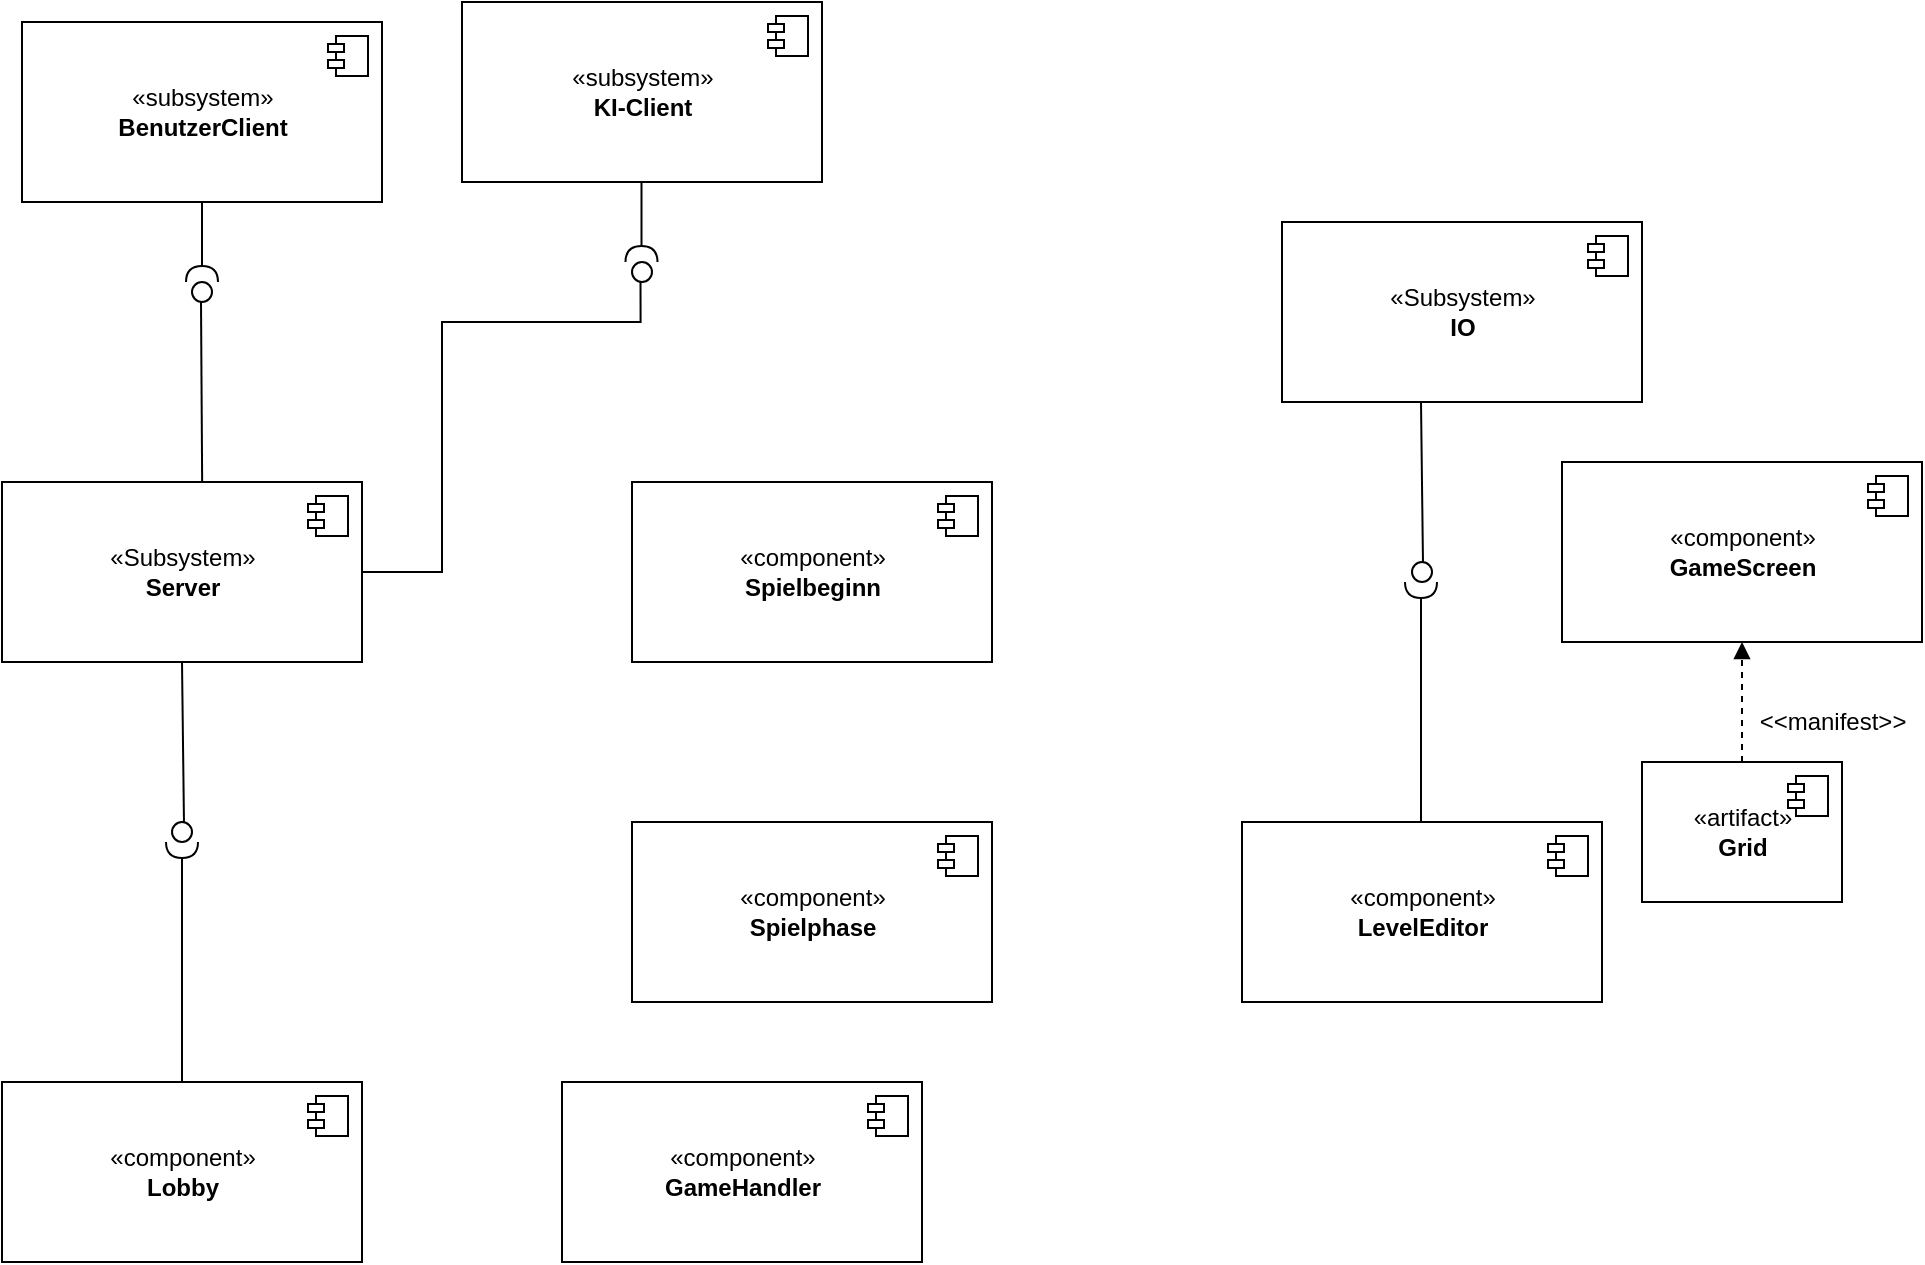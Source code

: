 <mxfile version="12.5.8"><diagram id="fUma9drRzdT3G1KJNmTl" name="Page-1"><mxGraphModel dx="879" dy="1798" grid="1" gridSize="10" guides="1" tooltips="1" connect="1" arrows="1" fold="1" page="1" pageScale="1" pageWidth="827" pageHeight="1169" math="0" shadow="0"><root><mxCell id="0"/><mxCell id="1" parent="0"/><mxCell id="5hgC_lyZr_UjL2uD7a7r-18" value="«Subsystem»&lt;br&gt;&lt;b&gt;Server&lt;/b&gt;" style="html=1;" vertex="1" parent="1"><mxGeometry x="20" y="20" width="180" height="90" as="geometry"/></mxCell><mxCell id="5hgC_lyZr_UjL2uD7a7r-19" value="" style="shape=component;jettyWidth=8;jettyHeight=4;" vertex="1" parent="5hgC_lyZr_UjL2uD7a7r-18"><mxGeometry x="1" width="20" height="20" relative="1" as="geometry"><mxPoint x="-27" y="7" as="offset"/></mxGeometry></mxCell><mxCell id="5hgC_lyZr_UjL2uD7a7r-20" value="«component»&lt;br&gt;&lt;b&gt;Lobby&lt;/b&gt;" style="html=1;" vertex="1" parent="1"><mxGeometry x="20" y="320" width="180" height="90" as="geometry"/></mxCell><mxCell id="5hgC_lyZr_UjL2uD7a7r-21" value="" style="shape=component;jettyWidth=8;jettyHeight=4;" vertex="1" parent="5hgC_lyZr_UjL2uD7a7r-20"><mxGeometry x="1" width="20" height="20" relative="1" as="geometry"><mxPoint x="-27" y="7" as="offset"/></mxGeometry></mxCell><mxCell id="5hgC_lyZr_UjL2uD7a7r-34" value="«Subsystem»&lt;br&gt;&lt;b&gt;IO&lt;/b&gt;" style="html=1;" vertex="1" parent="1"><mxGeometry x="660" y="-110" width="180" height="90" as="geometry"/></mxCell><mxCell id="5hgC_lyZr_UjL2uD7a7r-35" value="" style="shape=component;jettyWidth=8;jettyHeight=4;" vertex="1" parent="5hgC_lyZr_UjL2uD7a7r-34"><mxGeometry x="1" width="20" height="20" relative="1" as="geometry"><mxPoint x="-27" y="7" as="offset"/></mxGeometry></mxCell><mxCell id="5hgC_lyZr_UjL2uD7a7r-36" value="«component»&lt;br&gt;&lt;b&gt;LevelEditor&lt;/b&gt;" style="html=1;" vertex="1" parent="1"><mxGeometry x="640" y="190" width="180" height="90" as="geometry"/></mxCell><mxCell id="5hgC_lyZr_UjL2uD7a7r-37" value="" style="shape=component;jettyWidth=8;jettyHeight=4;" vertex="1" parent="5hgC_lyZr_UjL2uD7a7r-36"><mxGeometry x="1" width="20" height="20" relative="1" as="geometry"><mxPoint x="-27" y="7" as="offset"/></mxGeometry></mxCell><mxCell id="5hgC_lyZr_UjL2uD7a7r-38" value="" style="rounded=0;orthogonalLoop=1;jettySize=auto;html=1;endArrow=none;endFill=0;exitX=0.5;exitY=1;exitDx=0;exitDy=0;entryX=0.6;entryY=0.1;entryDx=0;entryDy=0;entryPerimeter=0;" edge="1" target="5hgC_lyZr_UjL2uD7a7r-40" parent="1" source="5hgC_lyZr_UjL2uD7a7r-18"><mxGeometry relative="1" as="geometry"><mxPoint x="90" y="195" as="sourcePoint"/><mxPoint x="105" y="195" as="targetPoint"/></mxGeometry></mxCell><mxCell id="5hgC_lyZr_UjL2uD7a7r-39" value="" style="rounded=0;orthogonalLoop=1;jettySize=auto;html=1;endArrow=halfCircle;endFill=0;endSize=6;strokeWidth=1;exitX=0.5;exitY=0;exitDx=0;exitDy=0;" edge="1" parent="1" source="5hgC_lyZr_UjL2uD7a7r-20"><mxGeometry relative="1" as="geometry"><mxPoint x="340" y="214.5" as="sourcePoint"/><mxPoint x="110" y="200" as="targetPoint"/><Array as="points"/></mxGeometry></mxCell><mxCell id="5hgC_lyZr_UjL2uD7a7r-40" value="" style="ellipse;whiteSpace=wrap;html=1;fontFamily=Helvetica;fontSize=12;fontColor=#000000;align=center;strokeColor=#000000;fillColor=#ffffff;points=[];aspect=fixed;resizable=0;" vertex="1" parent="1"><mxGeometry x="105" y="190" width="10" height="10" as="geometry"/></mxCell><mxCell id="5hgC_lyZr_UjL2uD7a7r-44" value="" style="rounded=0;orthogonalLoop=1;jettySize=auto;html=1;endArrow=none;endFill=0;exitX=0.5;exitY=1;exitDx=0;exitDy=0;entryX=0.6;entryY=0.1;entryDx=0;entryDy=0;entryPerimeter=0;" edge="1" parent="1"><mxGeometry relative="1" as="geometry"><mxPoint x="729.5" y="-20" as="sourcePoint"/><mxPoint x="730.5" y="61" as="targetPoint"/></mxGeometry></mxCell><mxCell id="5hgC_lyZr_UjL2uD7a7r-45" value="" style="rounded=0;orthogonalLoop=1;jettySize=auto;html=1;endArrow=halfCircle;endFill=0;endSize=6;strokeWidth=1;exitX=0.5;exitY=0;exitDx=0;exitDy=0;" edge="1" parent="1"><mxGeometry relative="1" as="geometry"><mxPoint x="729.5" y="190" as="sourcePoint"/><mxPoint x="729.5" y="70" as="targetPoint"/><Array as="points"/></mxGeometry></mxCell><mxCell id="5hgC_lyZr_UjL2uD7a7r-46" value="" style="ellipse;whiteSpace=wrap;html=1;fontFamily=Helvetica;fontSize=12;fontColor=#000000;align=center;strokeColor=#000000;fillColor=#ffffff;points=[];aspect=fixed;resizable=0;" vertex="1" parent="1"><mxGeometry x="725" y="60" width="10" height="10" as="geometry"/></mxCell><mxCell id="5hgC_lyZr_UjL2uD7a7r-51" value="«component»&lt;br&gt;&lt;b&gt;GameScreen&lt;/b&gt;" style="html=1;" vertex="1" parent="1"><mxGeometry x="800" y="10" width="180" height="90" as="geometry"/></mxCell><mxCell id="5hgC_lyZr_UjL2uD7a7r-52" value="" style="shape=component;jettyWidth=8;jettyHeight=4;" vertex="1" parent="5hgC_lyZr_UjL2uD7a7r-51"><mxGeometry x="1" width="20" height="20" relative="1" as="geometry"><mxPoint x="-27" y="7" as="offset"/></mxGeometry></mxCell><mxCell id="5hgC_lyZr_UjL2uD7a7r-55" style="edgeStyle=orthogonalEdgeStyle;rounded=0;orthogonalLoop=1;jettySize=auto;html=1;entryX=0.5;entryY=1;entryDx=0;entryDy=0;startArrow=none;startFill=0;endArrow=block;endFill=1;dashed=1;" edge="1" parent="1" source="5hgC_lyZr_UjL2uD7a7r-53" target="5hgC_lyZr_UjL2uD7a7r-51"><mxGeometry relative="1" as="geometry"/></mxCell><mxCell id="5hgC_lyZr_UjL2uD7a7r-53" value="«artifact»&lt;br&gt;&lt;b&gt;Grid&lt;/b&gt;" style="html=1;" vertex="1" parent="1"><mxGeometry x="840" y="160" width="100" height="70" as="geometry"/></mxCell><mxCell id="5hgC_lyZr_UjL2uD7a7r-54" value="" style="shape=component;jettyWidth=8;jettyHeight=4;" vertex="1" parent="5hgC_lyZr_UjL2uD7a7r-53"><mxGeometry x="1" width="20" height="20" relative="1" as="geometry"><mxPoint x="-27" y="7" as="offset"/></mxGeometry></mxCell><mxCell id="5hgC_lyZr_UjL2uD7a7r-56" value="&amp;lt;&amp;lt;manifest&amp;gt;&amp;gt;" style="text;html=1;align=center;verticalAlign=middle;resizable=0;points=[];autosize=1;" vertex="1" parent="1"><mxGeometry x="890" y="130" width="90" height="20" as="geometry"/></mxCell><mxCell id="5hgC_lyZr_UjL2uD7a7r-57" value="«component»&lt;br&gt;&lt;b&gt;Spielbeginn&lt;/b&gt;" style="html=1;" vertex="1" parent="1"><mxGeometry x="335" y="20" width="180" height="90" as="geometry"/></mxCell><mxCell id="5hgC_lyZr_UjL2uD7a7r-58" value="" style="shape=component;jettyWidth=8;jettyHeight=4;" vertex="1" parent="5hgC_lyZr_UjL2uD7a7r-57"><mxGeometry x="1" width="20" height="20" relative="1" as="geometry"><mxPoint x="-27" y="7" as="offset"/></mxGeometry></mxCell><mxCell id="5hgC_lyZr_UjL2uD7a7r-59" value="«component»&lt;br&gt;&lt;b&gt;Spielphase&lt;/b&gt;" style="html=1;" vertex="1" parent="1"><mxGeometry x="335" y="190" width="180" height="90" as="geometry"/></mxCell><mxCell id="5hgC_lyZr_UjL2uD7a7r-60" value="" style="shape=component;jettyWidth=8;jettyHeight=4;" vertex="1" parent="5hgC_lyZr_UjL2uD7a7r-59"><mxGeometry x="1" width="20" height="20" relative="1" as="geometry"><mxPoint x="-27" y="7" as="offset"/></mxGeometry></mxCell><mxCell id="5hgC_lyZr_UjL2uD7a7r-61" value="«component»&lt;br&gt;&lt;b&gt;GameHandler&lt;/b&gt;" style="html=1;" vertex="1" parent="1"><mxGeometry x="300" y="320" width="180" height="90" as="geometry"/></mxCell><mxCell id="5hgC_lyZr_UjL2uD7a7r-62" value="" style="shape=component;jettyWidth=8;jettyHeight=4;" vertex="1" parent="5hgC_lyZr_UjL2uD7a7r-61"><mxGeometry x="1" width="20" height="20" relative="1" as="geometry"><mxPoint x="-27" y="7" as="offset"/></mxGeometry></mxCell><mxCell id="5hgC_lyZr_UjL2uD7a7r-63" value="«subsystem»&lt;br&gt;&lt;b&gt;BenutzerClient&lt;/b&gt;" style="html=1;" vertex="1" parent="1"><mxGeometry x="30" y="-210" width="180" height="90" as="geometry"/></mxCell><mxCell id="5hgC_lyZr_UjL2uD7a7r-64" value="" style="shape=component;jettyWidth=8;jettyHeight=4;" vertex="1" parent="5hgC_lyZr_UjL2uD7a7r-63"><mxGeometry x="1" width="20" height="20" relative="1" as="geometry"><mxPoint x="-27" y="7" as="offset"/></mxGeometry></mxCell><mxCell id="5hgC_lyZr_UjL2uD7a7r-65" value="«subsystem»&lt;br&gt;&lt;b&gt;KI-Client&lt;/b&gt;" style="html=1;" vertex="1" parent="1"><mxGeometry x="250" y="-220" width="180" height="90" as="geometry"/></mxCell><mxCell id="5hgC_lyZr_UjL2uD7a7r-66" value="" style="shape=component;jettyWidth=8;jettyHeight=4;" vertex="1" parent="5hgC_lyZr_UjL2uD7a7r-65"><mxGeometry x="1" width="20" height="20" relative="1" as="geometry"><mxPoint x="-27" y="7" as="offset"/></mxGeometry></mxCell><mxCell id="5hgC_lyZr_UjL2uD7a7r-67" value="" style="rounded=0;orthogonalLoop=1;jettySize=auto;html=1;endArrow=none;endFill=0;exitX=0.5;exitY=1;exitDx=0;exitDy=0;entryX=0.556;entryY=0;entryDx=0;entryDy=0;entryPerimeter=0;" edge="1" parent="1" target="5hgC_lyZr_UjL2uD7a7r-18"><mxGeometry relative="1" as="geometry"><mxPoint x="119.5" y="-70" as="sourcePoint"/><mxPoint x="120.5" y="11" as="targetPoint"/></mxGeometry></mxCell><mxCell id="5hgC_lyZr_UjL2uD7a7r-68" value="" style="rounded=0;orthogonalLoop=1;jettySize=auto;html=1;endArrow=halfCircle;endFill=0;endSize=6;strokeWidth=1;exitX=0.5;exitY=1;exitDx=0;exitDy=0;" edge="1" parent="1" source="5hgC_lyZr_UjL2uD7a7r-63"><mxGeometry relative="1" as="geometry"><mxPoint x="290" y="-40" as="sourcePoint"/><mxPoint x="120" y="-80" as="targetPoint"/><Array as="points"/></mxGeometry></mxCell><mxCell id="5hgC_lyZr_UjL2uD7a7r-75" value="" style="ellipse;whiteSpace=wrap;html=1;fontFamily=Helvetica;fontSize=12;fontColor=#000000;align=center;strokeColor=#000000;fillColor=#ffffff;points=[];aspect=fixed;resizable=0;" vertex="1" parent="1"><mxGeometry x="115" y="-80" width="10" height="10" as="geometry"/></mxCell><mxCell id="5hgC_lyZr_UjL2uD7a7r-76" value="" style="rounded=0;orthogonalLoop=1;jettySize=auto;html=1;endArrow=none;endFill=0;exitX=0.5;exitY=1;exitDx=0;exitDy=0;entryX=1;entryY=0.5;entryDx=0;entryDy=0;edgeStyle=orthogonalEdgeStyle;" edge="1" parent="1" target="5hgC_lyZr_UjL2uD7a7r-18"><mxGeometry relative="1" as="geometry"><mxPoint x="339.25" y="-80" as="sourcePoint"/><mxPoint x="340.25" y="1" as="targetPoint"/><Array as="points"><mxPoint x="339" y="-60"/><mxPoint x="240" y="-60"/><mxPoint x="240" y="65"/></Array></mxGeometry></mxCell><mxCell id="5hgC_lyZr_UjL2uD7a7r-77" value="" style="rounded=0;orthogonalLoop=1;jettySize=auto;html=1;endArrow=halfCircle;endFill=0;endSize=6;strokeWidth=1;exitX=0.5;exitY=1;exitDx=0;exitDy=0;" edge="1" parent="1"><mxGeometry relative="1" as="geometry"><mxPoint x="339.75" y="-130" as="sourcePoint"/><mxPoint x="339.75" y="-90" as="targetPoint"/><Array as="points"/></mxGeometry></mxCell><mxCell id="5hgC_lyZr_UjL2uD7a7r-78" value="" style="ellipse;whiteSpace=wrap;html=1;fontFamily=Helvetica;fontSize=12;fontColor=#000000;align=center;strokeColor=#000000;fillColor=#ffffff;points=[];aspect=fixed;resizable=0;" vertex="1" parent="1"><mxGeometry x="335" y="-90" width="10" height="10" as="geometry"/></mxCell></root></mxGraphModel></diagram></mxfile>